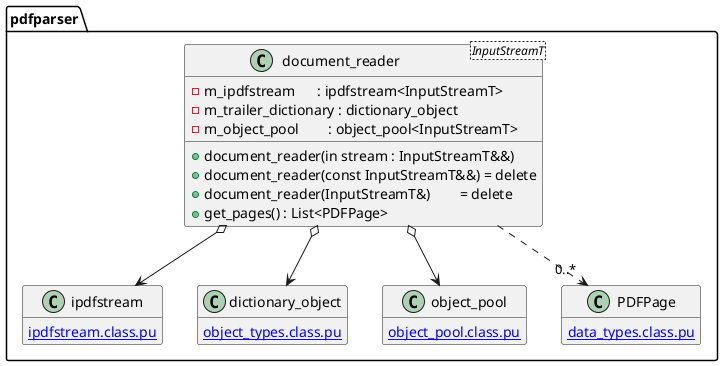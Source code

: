 @startuml document_reader
hide empty members
namespace pdfparser {
class document_reader<InputStreamT> {
	-m_ipdfstream      : ipdfstream<InputStreamT>
	-m_trailer_dictionary : dictionary_object
	-m_object_pool        : object_pool<InputStreamT>

	+document_reader(in stream : InputStreamT&&)
	+document_reader(const InputStreamT&&) = delete
	+document_reader(InputStreamT&)        = delete
	+get_pages() : List<PDFPage>
}
document_reader o--> ipdfstream
document_reader o--> dictionary_object
document_reader o--> object_pool
document_reader ..> "0..*" PDFPage

class ipdfstream {
	[[ipdfstream.class.pu]]
}
class dictionary_object {
	[[object_types.class.pu]]
}
class object_pool {
	[[object_pool.class.pu]]
}
class PDFPage {
	[[data_types.class.pu]]
}
@enduml

